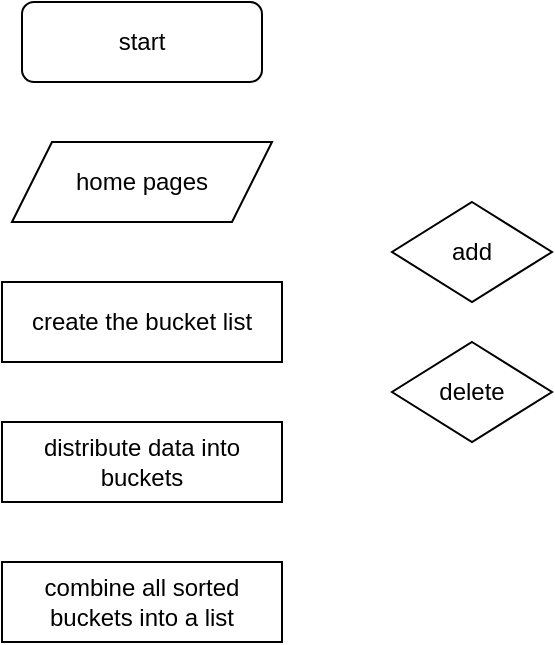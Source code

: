 <mxfile>
    <diagram id="JQto8o_eSyWUSHJQB6pv" name="Page-1">
        <mxGraphModel dx="430" dy="175" grid="1" gridSize="10" guides="1" tooltips="1" connect="1" arrows="1" fold="1" page="1" pageScale="1" pageWidth="850" pageHeight="1100" math="0" shadow="0">
            <root>
                <mxCell id="0"/>
                <mxCell id="1" parent="0"/>
                <mxCell id="2" value="start" style="rounded=1;whiteSpace=wrap;html=1;" vertex="1" parent="1">
                    <mxGeometry x="160" y="70" width="120" height="40" as="geometry"/>
                </mxCell>
                <mxCell id="3" value="home pages" style="shape=parallelogram;perimeter=parallelogramPerimeter;whiteSpace=wrap;html=1;fixedSize=1;" vertex="1" parent="1">
                    <mxGeometry x="155" y="140" width="130" height="40" as="geometry"/>
                </mxCell>
                <mxCell id="4" value="create the bucket list" style="rounded=0;whiteSpace=wrap;html=1;" vertex="1" parent="1">
                    <mxGeometry x="150" y="210" width="140" height="40" as="geometry"/>
                </mxCell>
                <mxCell id="5" value="add" style="rhombus;whiteSpace=wrap;html=1;" vertex="1" parent="1">
                    <mxGeometry x="345" y="170" width="80" height="50" as="geometry"/>
                </mxCell>
                <mxCell id="6" value="delete" style="rhombus;whiteSpace=wrap;html=1;" vertex="1" parent="1">
                    <mxGeometry x="345" y="240" width="80" height="50" as="geometry"/>
                </mxCell>
                <mxCell id="7" value="distribute data into buckets" style="rounded=0;whiteSpace=wrap;html=1;" vertex="1" parent="1">
                    <mxGeometry x="150" y="280" width="140" height="40" as="geometry"/>
                </mxCell>
                <mxCell id="8" value="combine all sorted buckets into a list" style="rounded=0;whiteSpace=wrap;html=1;" vertex="1" parent="1">
                    <mxGeometry x="150" y="350" width="140" height="40" as="geometry"/>
                </mxCell>
            </root>
        </mxGraphModel>
    </diagram>
</mxfile>